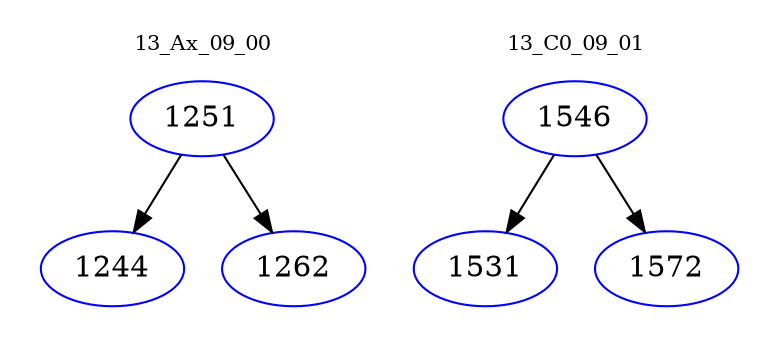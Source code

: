 digraph{
subgraph cluster_0 {
color = white
label = "13_Ax_09_00";
fontsize=10;
T0_1251 [label="1251", color="blue"]
T0_1251 -> T0_1244 [color="black"]
T0_1244 [label="1244", color="blue"]
T0_1251 -> T0_1262 [color="black"]
T0_1262 [label="1262", color="blue"]
}
subgraph cluster_1 {
color = white
label = "13_C0_09_01";
fontsize=10;
T1_1546 [label="1546", color="blue"]
T1_1546 -> T1_1531 [color="black"]
T1_1531 [label="1531", color="blue"]
T1_1546 -> T1_1572 [color="black"]
T1_1572 [label="1572", color="blue"]
}
}
